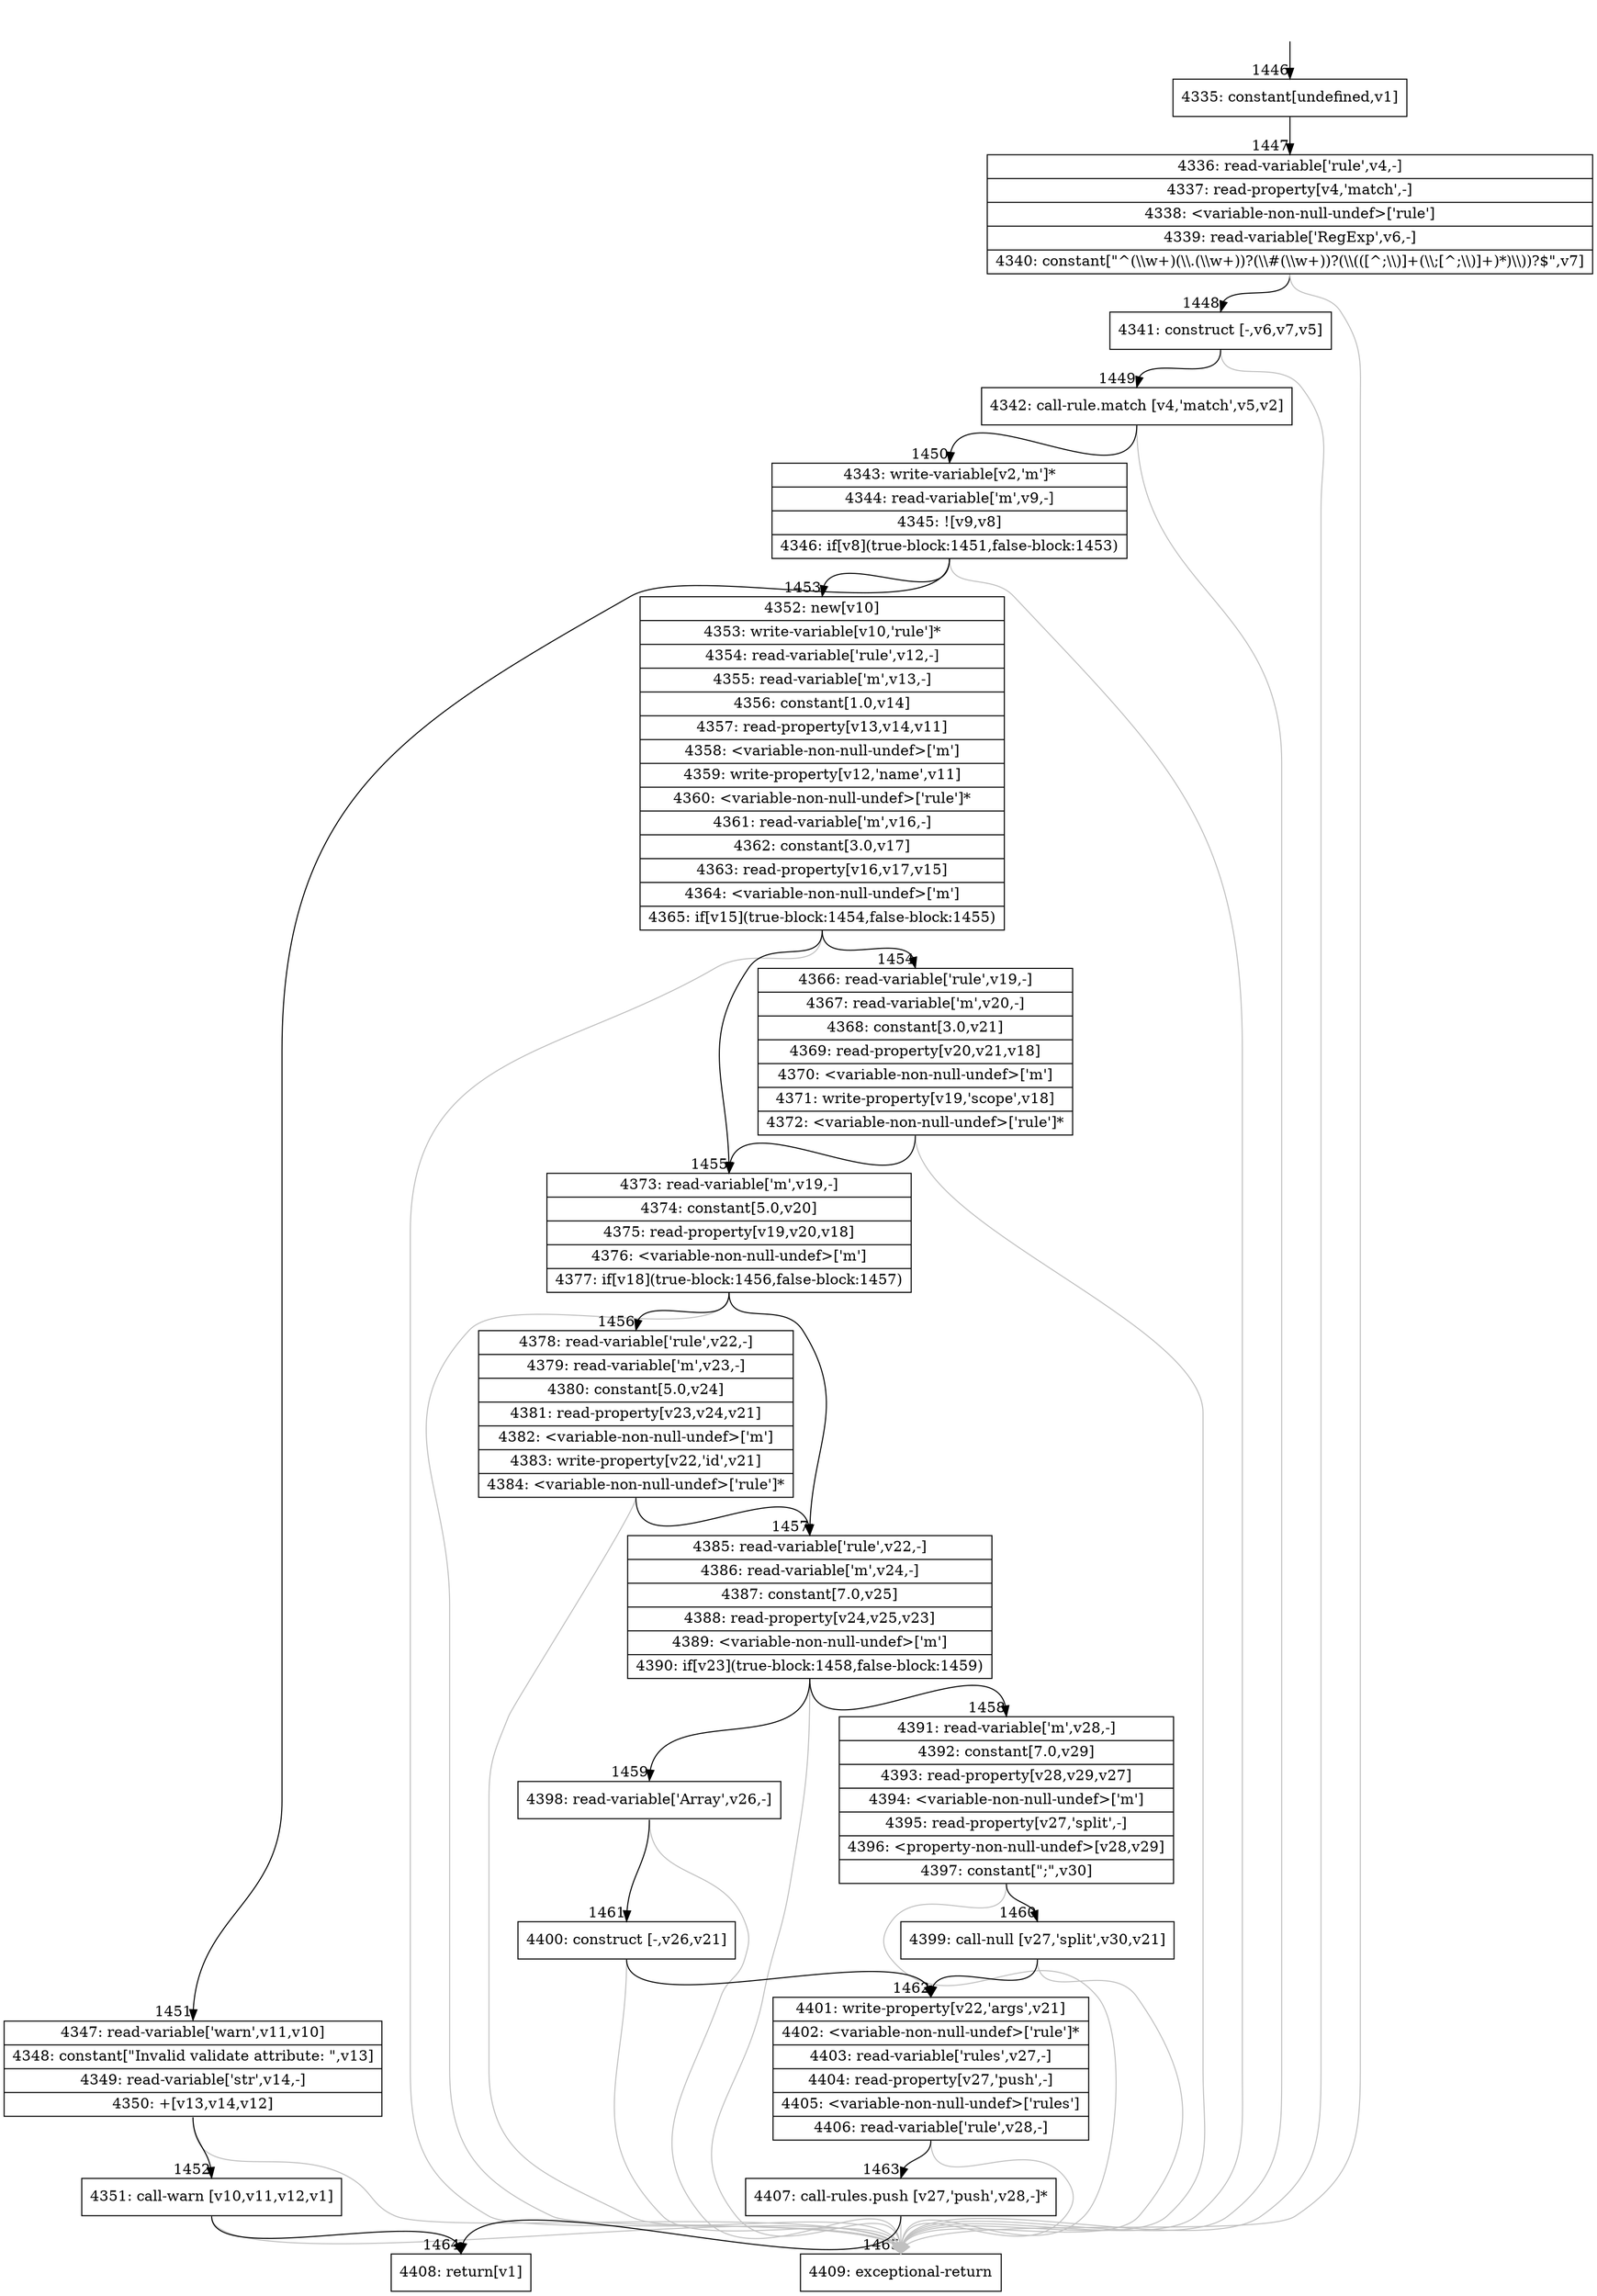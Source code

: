 digraph {
rankdir="TD"
BB_entry120[shape=none,label=""];
BB_entry120 -> BB1446 [tailport=s, headport=n, headlabel="    1446"]
BB1446 [shape=record label="{4335: constant[undefined,v1]}" ] 
BB1446 -> BB1447 [tailport=s, headport=n, headlabel="      1447"]
BB1447 [shape=record label="{4336: read-variable['rule',v4,-]|4337: read-property[v4,'match',-]|4338: \<variable-non-null-undef\>['rule']|4339: read-variable['RegExp',v6,-]|4340: constant[\"^(\\\\w+)(\\\\.(\\\\w+))?(\\\\#(\\\\w+))?(\\\\(([^;\\\\)]+(\\\\;[^;\\\\)]+)*)\\\\))?$\",v7]}" ] 
BB1447 -> BB1448 [tailport=s, headport=n, headlabel="      1448"]
BB1447 -> BB1465 [tailport=s, headport=n, color=gray, headlabel="      1465"]
BB1448 [shape=record label="{4341: construct [-,v6,v7,v5]}" ] 
BB1448 -> BB1449 [tailport=s, headport=n, headlabel="      1449"]
BB1448 -> BB1465 [tailport=s, headport=n, color=gray]
BB1449 [shape=record label="{4342: call-rule.match [v4,'match',v5,v2]}" ] 
BB1449 -> BB1450 [tailport=s, headport=n, headlabel="      1450"]
BB1449 -> BB1465 [tailport=s, headport=n, color=gray]
BB1450 [shape=record label="{4343: write-variable[v2,'m']*|4344: read-variable['m',v9,-]|4345: ![v9,v8]|4346: if[v8](true-block:1451,false-block:1453)}" ] 
BB1450 -> BB1451 [tailport=s, headport=n, headlabel="      1451"]
BB1450 -> BB1453 [tailport=s, headport=n, headlabel="      1453"]
BB1450 -> BB1465 [tailport=s, headport=n, color=gray]
BB1451 [shape=record label="{4347: read-variable['warn',v11,v10]|4348: constant[\"Invalid validate attribute: \",v13]|4349: read-variable['str',v14,-]|4350: +[v13,v14,v12]}" ] 
BB1451 -> BB1452 [tailport=s, headport=n, headlabel="      1452"]
BB1451 -> BB1465 [tailport=s, headport=n, color=gray]
BB1452 [shape=record label="{4351: call-warn [v10,v11,v12,v1]}" ] 
BB1452 -> BB1464 [tailport=s, headport=n, headlabel="      1464"]
BB1452 -> BB1465 [tailport=s, headport=n, color=gray]
BB1453 [shape=record label="{4352: new[v10]|4353: write-variable[v10,'rule']*|4354: read-variable['rule',v12,-]|4355: read-variable['m',v13,-]|4356: constant[1.0,v14]|4357: read-property[v13,v14,v11]|4358: \<variable-non-null-undef\>['m']|4359: write-property[v12,'name',v11]|4360: \<variable-non-null-undef\>['rule']*|4361: read-variable['m',v16,-]|4362: constant[3.0,v17]|4363: read-property[v16,v17,v15]|4364: \<variable-non-null-undef\>['m']|4365: if[v15](true-block:1454,false-block:1455)}" ] 
BB1453 -> BB1454 [tailport=s, headport=n, headlabel="      1454"]
BB1453 -> BB1455 [tailport=s, headport=n, headlabel="      1455"]
BB1453 -> BB1465 [tailport=s, headport=n, color=gray]
BB1454 [shape=record label="{4366: read-variable['rule',v19,-]|4367: read-variable['m',v20,-]|4368: constant[3.0,v21]|4369: read-property[v20,v21,v18]|4370: \<variable-non-null-undef\>['m']|4371: write-property[v19,'scope',v18]|4372: \<variable-non-null-undef\>['rule']*}" ] 
BB1454 -> BB1455 [tailport=s, headport=n]
BB1454 -> BB1465 [tailport=s, headport=n, color=gray]
BB1455 [shape=record label="{4373: read-variable['m',v19,-]|4374: constant[5.0,v20]|4375: read-property[v19,v20,v18]|4376: \<variable-non-null-undef\>['m']|4377: if[v18](true-block:1456,false-block:1457)}" ] 
BB1455 -> BB1456 [tailport=s, headport=n, headlabel="      1456"]
BB1455 -> BB1457 [tailport=s, headport=n, headlabel="      1457"]
BB1455 -> BB1465 [tailport=s, headport=n, color=gray]
BB1456 [shape=record label="{4378: read-variable['rule',v22,-]|4379: read-variable['m',v23,-]|4380: constant[5.0,v24]|4381: read-property[v23,v24,v21]|4382: \<variable-non-null-undef\>['m']|4383: write-property[v22,'id',v21]|4384: \<variable-non-null-undef\>['rule']*}" ] 
BB1456 -> BB1457 [tailport=s, headport=n]
BB1456 -> BB1465 [tailport=s, headport=n, color=gray]
BB1457 [shape=record label="{4385: read-variable['rule',v22,-]|4386: read-variable['m',v24,-]|4387: constant[7.0,v25]|4388: read-property[v24,v25,v23]|4389: \<variable-non-null-undef\>['m']|4390: if[v23](true-block:1458,false-block:1459)}" ] 
BB1457 -> BB1458 [tailport=s, headport=n, headlabel="      1458"]
BB1457 -> BB1459 [tailport=s, headport=n, headlabel="      1459"]
BB1457 -> BB1465 [tailport=s, headport=n, color=gray]
BB1458 [shape=record label="{4391: read-variable['m',v28,-]|4392: constant[7.0,v29]|4393: read-property[v28,v29,v27]|4394: \<variable-non-null-undef\>['m']|4395: read-property[v27,'split',-]|4396: \<property-non-null-undef\>[v28,v29]|4397: constant[\";\",v30]}" ] 
BB1458 -> BB1460 [tailport=s, headport=n, headlabel="      1460"]
BB1458 -> BB1465 [tailport=s, headport=n, color=gray]
BB1459 [shape=record label="{4398: read-variable['Array',v26,-]}" ] 
BB1459 -> BB1461 [tailport=s, headport=n, headlabel="      1461"]
BB1459 -> BB1465 [tailport=s, headport=n, color=gray]
BB1460 [shape=record label="{4399: call-null [v27,'split',v30,v21]}" ] 
BB1460 -> BB1462 [tailport=s, headport=n, headlabel="      1462"]
BB1460 -> BB1465 [tailport=s, headport=n, color=gray]
BB1461 [shape=record label="{4400: construct [-,v26,v21]}" ] 
BB1461 -> BB1462 [tailport=s, headport=n]
BB1461 -> BB1465 [tailport=s, headport=n, color=gray]
BB1462 [shape=record label="{4401: write-property[v22,'args',v21]|4402: \<variable-non-null-undef\>['rule']*|4403: read-variable['rules',v27,-]|4404: read-property[v27,'push',-]|4405: \<variable-non-null-undef\>['rules']|4406: read-variable['rule',v28,-]}" ] 
BB1462 -> BB1463 [tailport=s, headport=n, headlabel="      1463"]
BB1462 -> BB1465 [tailport=s, headport=n, color=gray]
BB1463 [shape=record label="{4407: call-rules.push [v27,'push',v28,-]*}" ] 
BB1463 -> BB1464 [tailport=s, headport=n]
BB1463 -> BB1465 [tailport=s, headport=n, color=gray]
BB1464 [shape=record label="{4408: return[v1]}" ] 
BB1465 [shape=record label="{4409: exceptional-return}" ] 
//#$~ 1267
}
